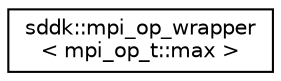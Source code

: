 digraph "Graphical Class Hierarchy"
{
 // INTERACTIVE_SVG=YES
  edge [fontname="Helvetica",fontsize="10",labelfontname="Helvetica",labelfontsize="10"];
  node [fontname="Helvetica",fontsize="10",shape=record];
  rankdir="LR";
  Node1 [label="sddk::mpi_op_wrapper\l\< mpi_op_t::max \>",height=0.2,width=0.4,color="black", fillcolor="white", style="filled",URL="$structsddk_1_1mpi__op__wrapper_3_01mpi__op__t_1_1max_01_4.html"];
}
